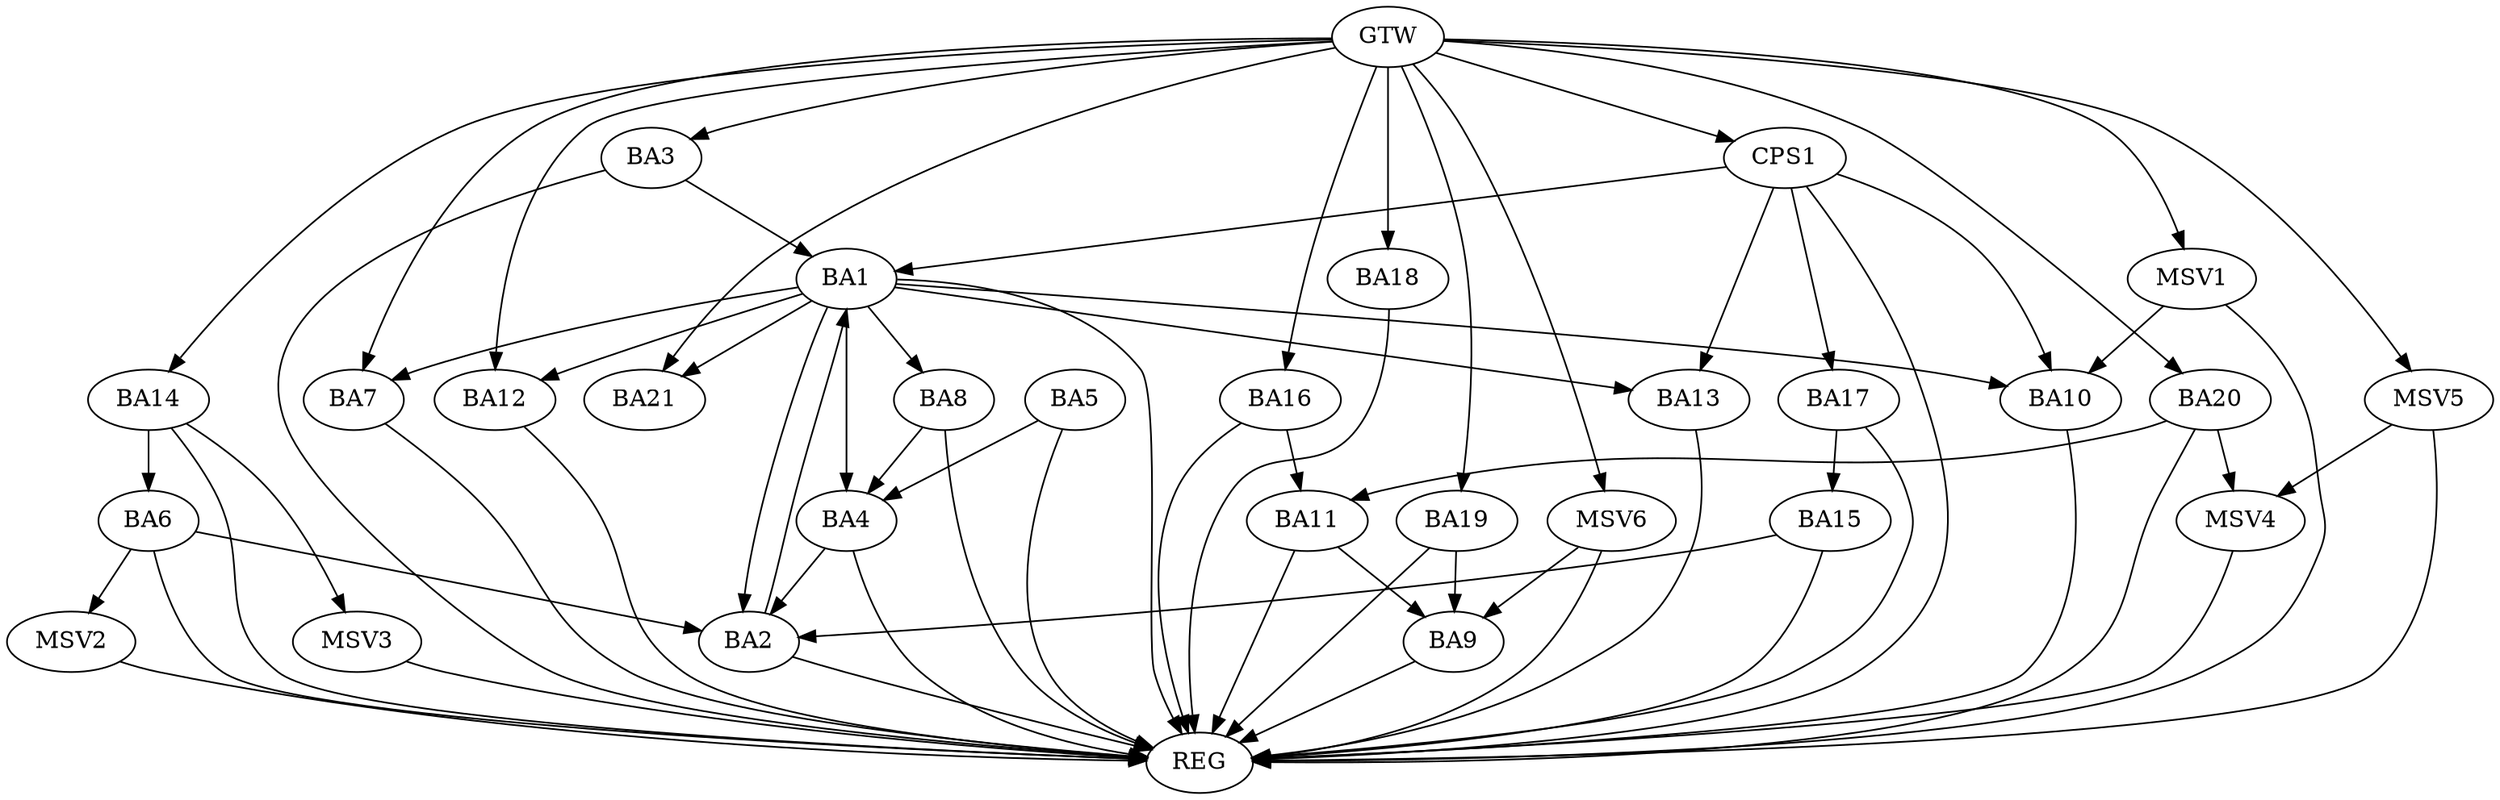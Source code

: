 strict digraph G {
  BA1 [ label="BA1" ];
  BA2 [ label="BA2" ];
  BA3 [ label="BA3" ];
  BA4 [ label="BA4" ];
  BA5 [ label="BA5" ];
  BA6 [ label="BA6" ];
  BA7 [ label="BA7" ];
  BA8 [ label="BA8" ];
  BA9 [ label="BA9" ];
  BA10 [ label="BA10" ];
  BA11 [ label="BA11" ];
  BA12 [ label="BA12" ];
  BA13 [ label="BA13" ];
  BA14 [ label="BA14" ];
  BA15 [ label="BA15" ];
  BA16 [ label="BA16" ];
  BA17 [ label="BA17" ];
  BA18 [ label="BA18" ];
  BA19 [ label="BA19" ];
  BA20 [ label="BA20" ];
  BA21 [ label="BA21" ];
  CPS1 [ label="CPS1" ];
  GTW [ label="GTW" ];
  REG [ label="REG" ];
  MSV1 [ label="MSV1" ];
  MSV2 [ label="MSV2" ];
  MSV3 [ label="MSV3" ];
  MSV4 [ label="MSV4" ];
  MSV5 [ label="MSV5" ];
  MSV6 [ label="MSV6" ];
  BA1 -> BA2;
  BA2 -> BA1;
  BA3 -> BA1;
  BA4 -> BA2;
  BA5 -> BA4;
  BA6 -> BA2;
  BA8 -> BA4;
  BA11 -> BA9;
  BA14 -> BA6;
  BA15 -> BA2;
  BA16 -> BA11;
  BA17 -> BA15;
  BA19 -> BA9;
  BA20 -> BA11;
  CPS1 -> BA1;
  CPS1 -> BA17;
  CPS1 -> BA10;
  CPS1 -> BA13;
  GTW -> BA3;
  GTW -> BA7;
  GTW -> BA12;
  GTW -> BA14;
  GTW -> BA16;
  GTW -> BA18;
  GTW -> BA19;
  GTW -> BA20;
  GTW -> BA21;
  GTW -> CPS1;
  BA1 -> REG;
  BA2 -> REG;
  BA3 -> REG;
  BA4 -> REG;
  BA5 -> REG;
  BA6 -> REG;
  BA7 -> REG;
  BA8 -> REG;
  BA9 -> REG;
  BA10 -> REG;
  BA11 -> REG;
  BA12 -> REG;
  BA13 -> REG;
  BA14 -> REG;
  BA15 -> REG;
  BA16 -> REG;
  BA17 -> REG;
  BA18 -> REG;
  BA19 -> REG;
  BA20 -> REG;
  CPS1 -> REG;
  BA1 -> BA8;
  BA1 -> BA13;
  BA1 -> BA7;
  BA1 -> BA12;
  BA1 -> BA21;
  BA1 -> BA10;
  BA1 -> BA4;
  MSV1 -> BA10;
  GTW -> MSV1;
  MSV1 -> REG;
  BA6 -> MSV2;
  MSV2 -> REG;
  BA14 -> MSV3;
  MSV3 -> REG;
  BA20 -> MSV4;
  MSV4 -> REG;
  MSV5 -> MSV4;
  GTW -> MSV5;
  MSV5 -> REG;
  MSV6 -> BA9;
  GTW -> MSV6;
  MSV6 -> REG;
}
